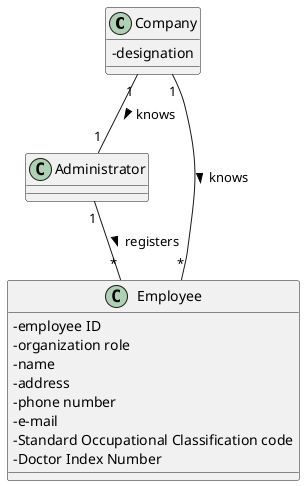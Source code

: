 @startuml
skinparam classAttributeIconSize 0
class Company {
-designation
}
class Administrator
class Employee {
 - employee ID
 - organization role
 - name
 - address
 - phone number
  - e-mail
 - Standard Occupational Classification code
 - Doctor Index Number
  }


Company "1" -- "1" Administrator : > knows
Company "1" -- "*" Employee : > knows
Administrator "1" -- "*" Employee : > registers
@enduml
